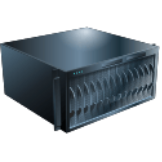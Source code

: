 <mxfile version="20.8.23" type="github">
  <diagram name="ページ1" id="7I-GueYLYuS8OoqB9kIb">
    <mxGraphModel dx="757" dy="754" grid="1" gridSize="10" guides="1" tooltips="1" connect="1" arrows="1" fold="1" page="1" pageScale="1" pageWidth="827" pageHeight="1169" math="0" shadow="0">
      <root>
        <mxCell id="0" />
        <mxCell id="1" parent="0" />
        <mxCell id="THGPExbEvkUyEw64n3EA-1" value="" style="image;html=1;image=img/lib/clip_art/computers/Server_128x128.png" vertex="1" parent="1">
          <mxGeometry x="130" y="100" width="80" height="80" as="geometry" />
        </mxCell>
      </root>
    </mxGraphModel>
  </diagram>
</mxfile>
